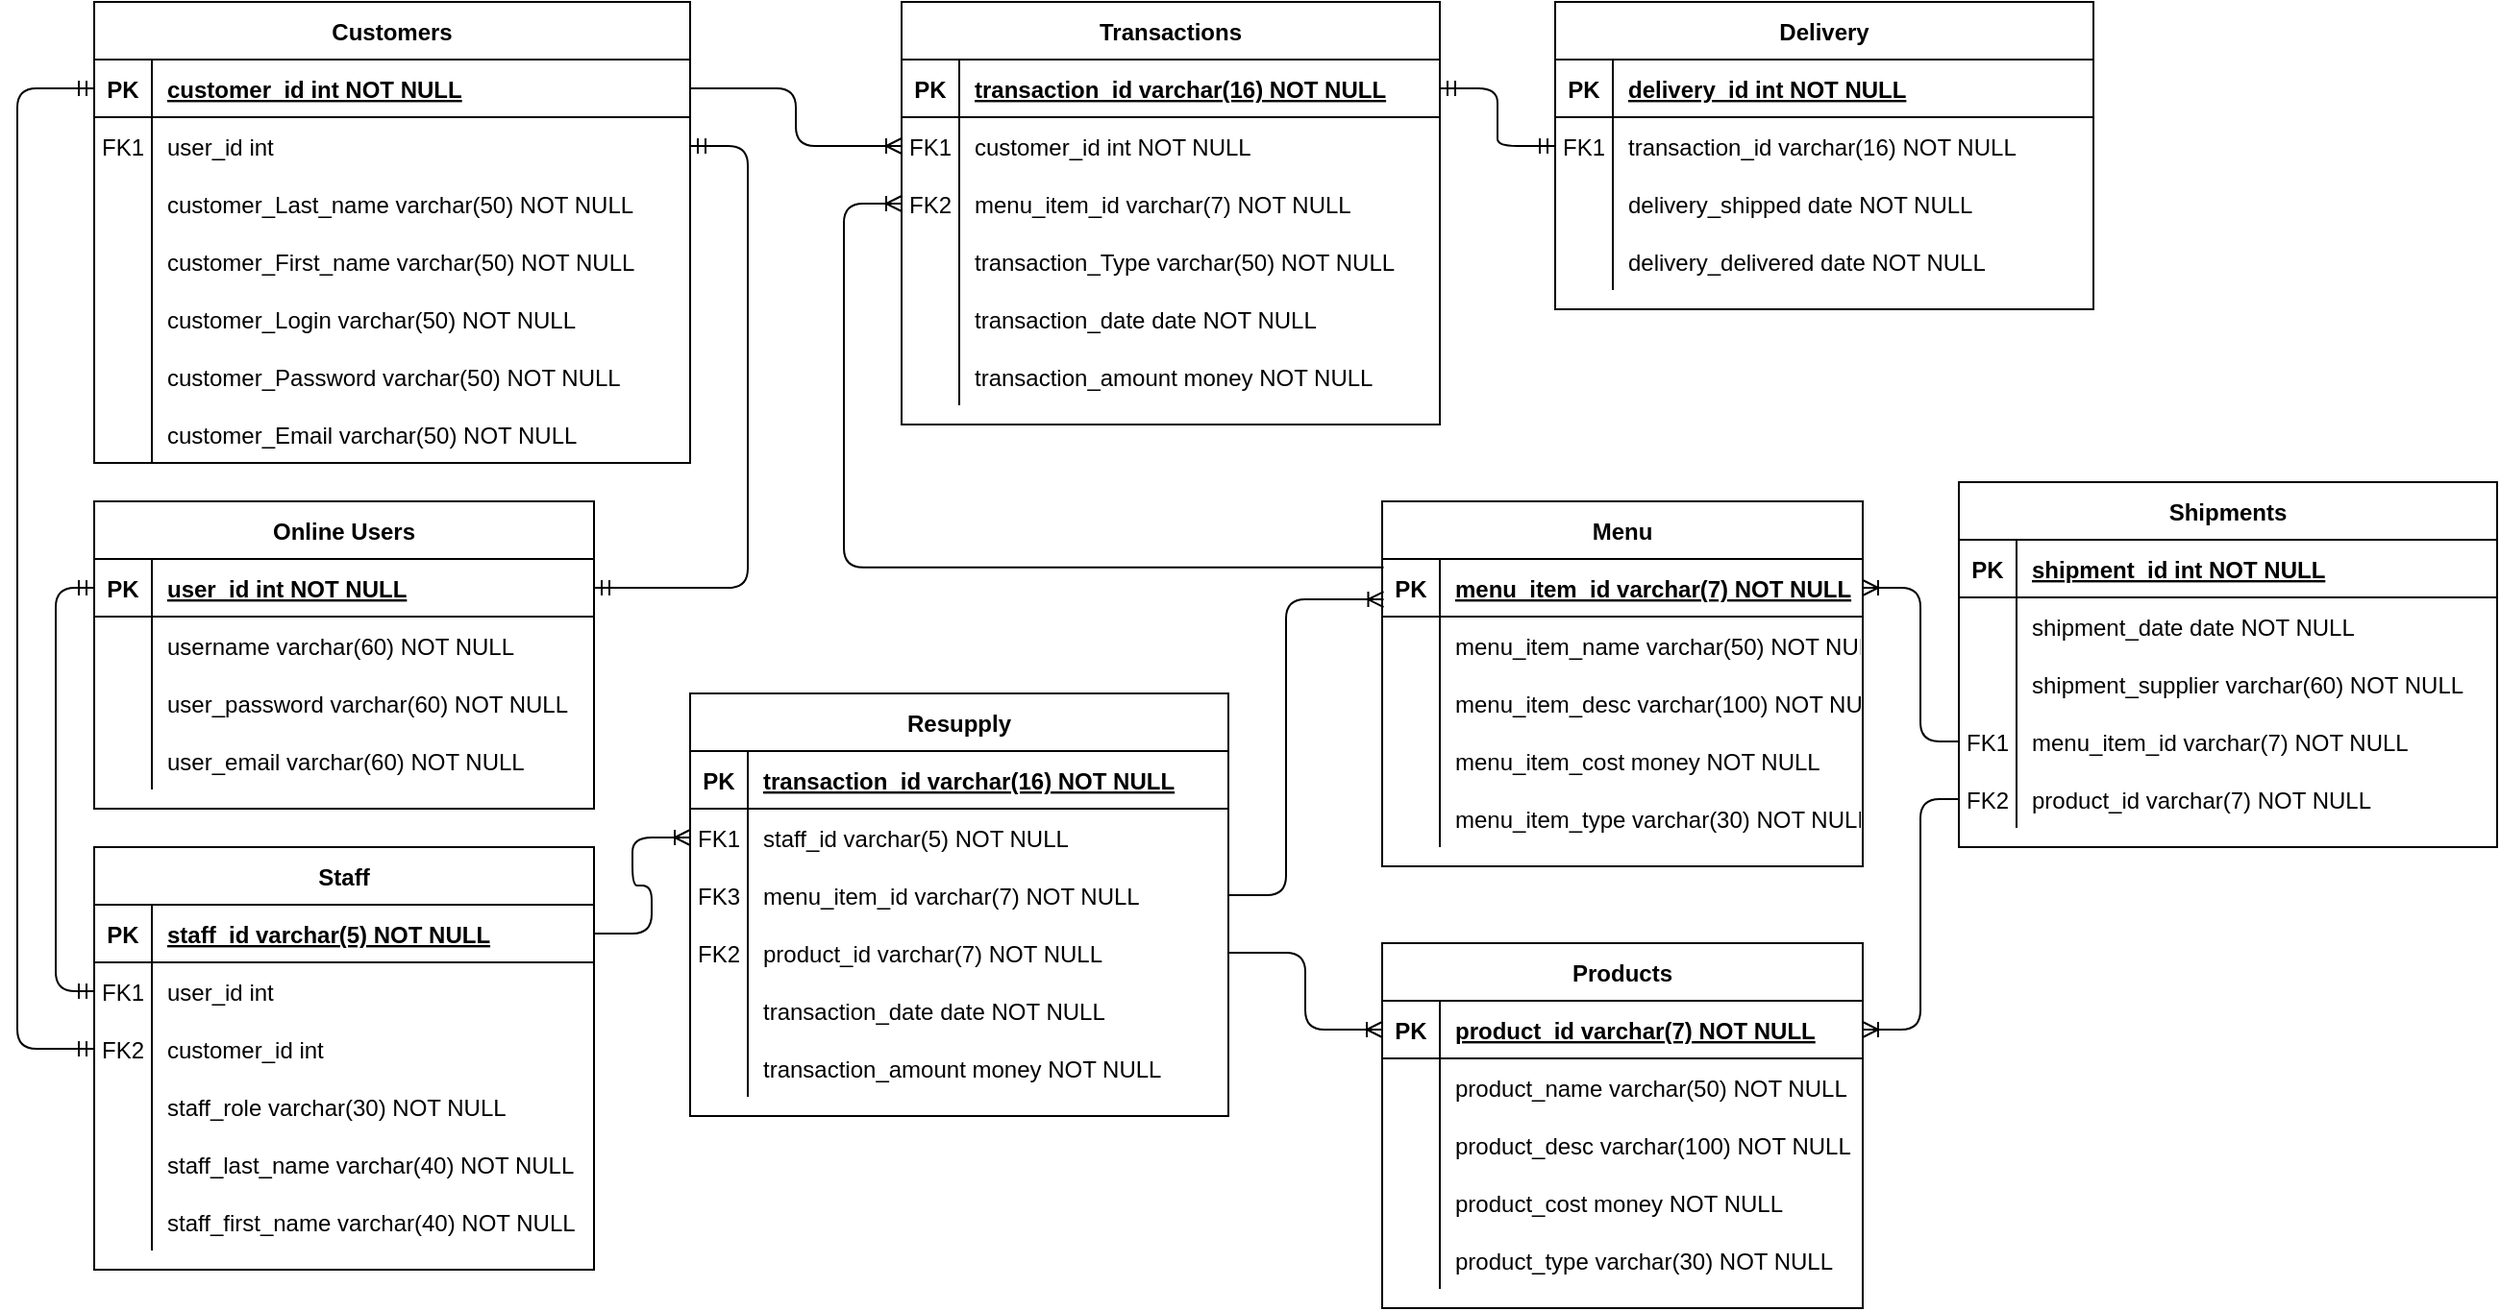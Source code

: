 <mxfile version="15.0.5" type="github">
  <diagram id="R2lEEEUBdFMjLlhIrx00" name="Page-1">
    <mxGraphModel dx="1778" dy="921" grid="1" gridSize="10" guides="1" tooltips="1" connect="1" arrows="1" fold="1" page="1" pageScale="1" pageWidth="850" pageHeight="1100" math="0" shadow="0" extFonts="Permanent Marker^https://fonts.googleapis.com/css?family=Permanent+Marker">
      <root>
        <mxCell id="0" />
        <mxCell id="1" parent="0" />
        <mxCell id="C-vyLk0tnHw3VtMMgP7b-2" value="Transactions" style="shape=table;startSize=30;container=1;collapsible=1;childLayout=tableLayout;fixedRows=1;rowLines=0;fontStyle=1;align=center;resizeLast=1;" parent="1" vertex="1">
          <mxGeometry x="510" y="80" width="280" height="220" as="geometry" />
        </mxCell>
        <mxCell id="C-vyLk0tnHw3VtMMgP7b-3" value="" style="shape=partialRectangle;collapsible=0;dropTarget=0;pointerEvents=0;fillColor=none;points=[[0,0.5],[1,0.5]];portConstraint=eastwest;top=0;left=0;right=0;bottom=1;" parent="C-vyLk0tnHw3VtMMgP7b-2" vertex="1">
          <mxGeometry y="30" width="280" height="30" as="geometry" />
        </mxCell>
        <mxCell id="C-vyLk0tnHw3VtMMgP7b-4" value="PK" style="shape=partialRectangle;overflow=hidden;connectable=0;fillColor=none;top=0;left=0;bottom=0;right=0;fontStyle=1;" parent="C-vyLk0tnHw3VtMMgP7b-3" vertex="1">
          <mxGeometry width="30" height="30" as="geometry" />
        </mxCell>
        <mxCell id="C-vyLk0tnHw3VtMMgP7b-5" value="transaction_id varchar(16) NOT NULL " style="shape=partialRectangle;overflow=hidden;connectable=0;fillColor=none;top=0;left=0;bottom=0;right=0;align=left;spacingLeft=6;fontStyle=5;" parent="C-vyLk0tnHw3VtMMgP7b-3" vertex="1">
          <mxGeometry x="30" width="250" height="30" as="geometry" />
        </mxCell>
        <mxCell id="ZlG9DIzMTzp9tEVPSgAF-17" value="" style="shape=partialRectangle;collapsible=0;dropTarget=0;pointerEvents=0;fillColor=none;points=[[0,0.5],[1,0.5]];portConstraint=eastwest;top=0;left=0;right=0;bottom=0;" vertex="1" parent="C-vyLk0tnHw3VtMMgP7b-2">
          <mxGeometry y="60" width="280" height="30" as="geometry" />
        </mxCell>
        <mxCell id="ZlG9DIzMTzp9tEVPSgAF-18" value="FK1" style="shape=partialRectangle;overflow=hidden;connectable=0;fillColor=none;top=0;left=0;bottom=0;right=0;" vertex="1" parent="ZlG9DIzMTzp9tEVPSgAF-17">
          <mxGeometry width="30" height="30" as="geometry" />
        </mxCell>
        <mxCell id="ZlG9DIzMTzp9tEVPSgAF-19" value="customer_id int NOT NULL" style="shape=partialRectangle;overflow=hidden;connectable=0;fillColor=none;top=0;left=0;bottom=0;right=0;align=left;spacingLeft=6;" vertex="1" parent="ZlG9DIzMTzp9tEVPSgAF-17">
          <mxGeometry x="30" width="250" height="30" as="geometry" />
        </mxCell>
        <mxCell id="ZlG9DIzMTzp9tEVPSgAF-20" value="" style="shape=partialRectangle;collapsible=0;dropTarget=0;pointerEvents=0;fillColor=none;points=[[0,0.5],[1,0.5]];portConstraint=eastwest;top=0;left=0;right=0;bottom=0;" vertex="1" parent="C-vyLk0tnHw3VtMMgP7b-2">
          <mxGeometry y="90" width="280" height="30" as="geometry" />
        </mxCell>
        <mxCell id="ZlG9DIzMTzp9tEVPSgAF-21" value="FK2" style="shape=partialRectangle;overflow=hidden;connectable=0;fillColor=none;top=0;left=0;bottom=0;right=0;" vertex="1" parent="ZlG9DIzMTzp9tEVPSgAF-20">
          <mxGeometry width="30" height="30" as="geometry" />
        </mxCell>
        <mxCell id="ZlG9DIzMTzp9tEVPSgAF-22" value="menu_item_id varchar(7) NOT NULL" style="shape=partialRectangle;overflow=hidden;connectable=0;fillColor=none;top=0;left=0;bottom=0;right=0;align=left;spacingLeft=6;" vertex="1" parent="ZlG9DIzMTzp9tEVPSgAF-20">
          <mxGeometry x="30" width="250" height="30" as="geometry" />
        </mxCell>
        <mxCell id="C-vyLk0tnHw3VtMMgP7b-6" value="" style="shape=partialRectangle;collapsible=0;dropTarget=0;pointerEvents=0;fillColor=none;points=[[0,0.5],[1,0.5]];portConstraint=eastwest;top=0;left=0;right=0;bottom=0;" parent="C-vyLk0tnHw3VtMMgP7b-2" vertex="1">
          <mxGeometry y="120" width="280" height="30" as="geometry" />
        </mxCell>
        <mxCell id="C-vyLk0tnHw3VtMMgP7b-7" value="" style="shape=partialRectangle;overflow=hidden;connectable=0;fillColor=none;top=0;left=0;bottom=0;right=0;" parent="C-vyLk0tnHw3VtMMgP7b-6" vertex="1">
          <mxGeometry width="30" height="30" as="geometry" />
        </mxCell>
        <mxCell id="C-vyLk0tnHw3VtMMgP7b-8" value="transaction_Type varchar(50) NOT NULL" style="shape=partialRectangle;overflow=hidden;connectable=0;fillColor=none;top=0;left=0;bottom=0;right=0;align=left;spacingLeft=6;" parent="C-vyLk0tnHw3VtMMgP7b-6" vertex="1">
          <mxGeometry x="30" width="250" height="30" as="geometry" />
        </mxCell>
        <mxCell id="C-vyLk0tnHw3VtMMgP7b-9" value="" style="shape=partialRectangle;collapsible=0;dropTarget=0;pointerEvents=0;fillColor=none;points=[[0,0.5],[1,0.5]];portConstraint=eastwest;top=0;left=0;right=0;bottom=0;" parent="C-vyLk0tnHw3VtMMgP7b-2" vertex="1">
          <mxGeometry y="150" width="280" height="30" as="geometry" />
        </mxCell>
        <mxCell id="C-vyLk0tnHw3VtMMgP7b-10" value="" style="shape=partialRectangle;overflow=hidden;connectable=0;fillColor=none;top=0;left=0;bottom=0;right=0;" parent="C-vyLk0tnHw3VtMMgP7b-9" vertex="1">
          <mxGeometry width="30" height="30" as="geometry" />
        </mxCell>
        <mxCell id="C-vyLk0tnHw3VtMMgP7b-11" value="transaction_date date NOT NULL" style="shape=partialRectangle;overflow=hidden;connectable=0;fillColor=none;top=0;left=0;bottom=0;right=0;align=left;spacingLeft=6;" parent="C-vyLk0tnHw3VtMMgP7b-9" vertex="1">
          <mxGeometry x="30" width="250" height="30" as="geometry" />
        </mxCell>
        <mxCell id="ZlG9DIzMTzp9tEVPSgAF-14" value="" style="shape=partialRectangle;collapsible=0;dropTarget=0;pointerEvents=0;fillColor=none;points=[[0,0.5],[1,0.5]];portConstraint=eastwest;top=0;left=0;right=0;bottom=0;" vertex="1" parent="C-vyLk0tnHw3VtMMgP7b-2">
          <mxGeometry y="180" width="280" height="30" as="geometry" />
        </mxCell>
        <mxCell id="ZlG9DIzMTzp9tEVPSgAF-15" value="" style="shape=partialRectangle;overflow=hidden;connectable=0;fillColor=none;top=0;left=0;bottom=0;right=0;" vertex="1" parent="ZlG9DIzMTzp9tEVPSgAF-14">
          <mxGeometry width="30" height="30" as="geometry" />
        </mxCell>
        <mxCell id="ZlG9DIzMTzp9tEVPSgAF-16" value="transaction_amount money NOT NULL" style="shape=partialRectangle;overflow=hidden;connectable=0;fillColor=none;top=0;left=0;bottom=0;right=0;align=left;spacingLeft=6;" vertex="1" parent="ZlG9DIzMTzp9tEVPSgAF-14">
          <mxGeometry x="30" width="250" height="30" as="geometry" />
        </mxCell>
        <mxCell id="C-vyLk0tnHw3VtMMgP7b-23" value="Customers" style="shape=table;startSize=30;container=1;collapsible=1;childLayout=tableLayout;fixedRows=1;rowLines=0;fontStyle=1;align=center;resizeLast=1;" parent="1" vertex="1">
          <mxGeometry x="90" y="80" width="310" height="240" as="geometry" />
        </mxCell>
        <mxCell id="C-vyLk0tnHw3VtMMgP7b-24" value="" style="shape=partialRectangle;collapsible=0;dropTarget=0;pointerEvents=0;fillColor=none;points=[[0,0.5],[1,0.5]];portConstraint=eastwest;top=0;left=0;right=0;bottom=1;" parent="C-vyLk0tnHw3VtMMgP7b-23" vertex="1">
          <mxGeometry y="30" width="310" height="30" as="geometry" />
        </mxCell>
        <mxCell id="C-vyLk0tnHw3VtMMgP7b-25" value="PK" style="shape=partialRectangle;overflow=hidden;connectable=0;fillColor=none;top=0;left=0;bottom=0;right=0;fontStyle=1;" parent="C-vyLk0tnHw3VtMMgP7b-24" vertex="1">
          <mxGeometry width="30" height="30" as="geometry" />
        </mxCell>
        <mxCell id="C-vyLk0tnHw3VtMMgP7b-26" value="customer_id int NOT NULL" style="shape=partialRectangle;overflow=hidden;connectable=0;fillColor=none;top=0;left=0;bottom=0;right=0;align=left;spacingLeft=6;fontStyle=5;" parent="C-vyLk0tnHw3VtMMgP7b-24" vertex="1">
          <mxGeometry x="30" width="280" height="30" as="geometry" />
        </mxCell>
        <mxCell id="ZlG9DIzMTzp9tEVPSgAF-80" value="" style="shape=partialRectangle;collapsible=0;dropTarget=0;pointerEvents=0;fillColor=none;points=[[0,0.5],[1,0.5]];portConstraint=eastwest;top=0;left=0;right=0;bottom=0;" vertex="1" parent="C-vyLk0tnHw3VtMMgP7b-23">
          <mxGeometry y="60" width="310" height="30" as="geometry" />
        </mxCell>
        <mxCell id="ZlG9DIzMTzp9tEVPSgAF-81" value="FK1" style="shape=partialRectangle;overflow=hidden;connectable=0;fillColor=none;top=0;left=0;bottom=0;right=0;" vertex="1" parent="ZlG9DIzMTzp9tEVPSgAF-80">
          <mxGeometry width="30" height="30" as="geometry" />
        </mxCell>
        <mxCell id="ZlG9DIzMTzp9tEVPSgAF-82" value="user_id int " style="shape=partialRectangle;overflow=hidden;connectable=0;fillColor=none;top=0;left=0;bottom=0;right=0;align=left;spacingLeft=6;" vertex="1" parent="ZlG9DIzMTzp9tEVPSgAF-80">
          <mxGeometry x="30" width="280" height="30" as="geometry" />
        </mxCell>
        <mxCell id="C-vyLk0tnHw3VtMMgP7b-27" value="" style="shape=partialRectangle;collapsible=0;dropTarget=0;pointerEvents=0;fillColor=none;points=[[0,0.5],[1,0.5]];portConstraint=eastwest;top=0;left=0;right=0;bottom=0;" parent="C-vyLk0tnHw3VtMMgP7b-23" vertex="1">
          <mxGeometry y="90" width="310" height="30" as="geometry" />
        </mxCell>
        <mxCell id="C-vyLk0tnHw3VtMMgP7b-28" value="" style="shape=partialRectangle;overflow=hidden;connectable=0;fillColor=none;top=0;left=0;bottom=0;right=0;" parent="C-vyLk0tnHw3VtMMgP7b-27" vertex="1">
          <mxGeometry width="30" height="30" as="geometry" />
        </mxCell>
        <mxCell id="C-vyLk0tnHw3VtMMgP7b-29" value="customer_Last_name varchar(50) NOT NULL " style="shape=partialRectangle;overflow=hidden;connectable=0;fillColor=none;top=0;left=0;bottom=0;right=0;align=left;spacingLeft=6;" parent="C-vyLk0tnHw3VtMMgP7b-27" vertex="1">
          <mxGeometry x="30" width="280" height="30" as="geometry" />
        </mxCell>
        <mxCell id="ZlG9DIzMTzp9tEVPSgAF-2" value="" style="shape=partialRectangle;collapsible=0;dropTarget=0;pointerEvents=0;fillColor=none;points=[[0,0.5],[1,0.5]];portConstraint=eastwest;top=0;left=0;right=0;bottom=0;" vertex="1" parent="C-vyLk0tnHw3VtMMgP7b-23">
          <mxGeometry y="120" width="310" height="30" as="geometry" />
        </mxCell>
        <mxCell id="ZlG9DIzMTzp9tEVPSgAF-3" value="" style="shape=partialRectangle;overflow=hidden;connectable=0;fillColor=none;top=0;left=0;bottom=0;right=0;" vertex="1" parent="ZlG9DIzMTzp9tEVPSgAF-2">
          <mxGeometry width="30" height="30" as="geometry" />
        </mxCell>
        <mxCell id="ZlG9DIzMTzp9tEVPSgAF-4" value="customer_First_name varchar(50) NOT NULL " style="shape=partialRectangle;overflow=hidden;connectable=0;fillColor=none;top=0;left=0;bottom=0;right=0;align=left;spacingLeft=6;" vertex="1" parent="ZlG9DIzMTzp9tEVPSgAF-2">
          <mxGeometry x="30" width="280" height="30" as="geometry" />
        </mxCell>
        <mxCell id="ZlG9DIzMTzp9tEVPSgAF-5" value="" style="shape=partialRectangle;collapsible=0;dropTarget=0;pointerEvents=0;fillColor=none;points=[[0,0.5],[1,0.5]];portConstraint=eastwest;top=0;left=0;right=0;bottom=0;" vertex="1" parent="C-vyLk0tnHw3VtMMgP7b-23">
          <mxGeometry y="150" width="310" height="30" as="geometry" />
        </mxCell>
        <mxCell id="ZlG9DIzMTzp9tEVPSgAF-6" value="" style="shape=partialRectangle;overflow=hidden;connectable=0;fillColor=none;top=0;left=0;bottom=0;right=0;" vertex="1" parent="ZlG9DIzMTzp9tEVPSgAF-5">
          <mxGeometry width="30" height="30" as="geometry" />
        </mxCell>
        <mxCell id="ZlG9DIzMTzp9tEVPSgAF-7" value="customer_Login varchar(50) NOT NULL " style="shape=partialRectangle;overflow=hidden;connectable=0;fillColor=none;top=0;left=0;bottom=0;right=0;align=left;spacingLeft=6;" vertex="1" parent="ZlG9DIzMTzp9tEVPSgAF-5">
          <mxGeometry x="30" width="280" height="30" as="geometry" />
        </mxCell>
        <mxCell id="ZlG9DIzMTzp9tEVPSgAF-8" value="" style="shape=partialRectangle;collapsible=0;dropTarget=0;pointerEvents=0;fillColor=none;points=[[0,0.5],[1,0.5]];portConstraint=eastwest;top=0;left=0;right=0;bottom=0;" vertex="1" parent="C-vyLk0tnHw3VtMMgP7b-23">
          <mxGeometry y="180" width="310" height="30" as="geometry" />
        </mxCell>
        <mxCell id="ZlG9DIzMTzp9tEVPSgAF-9" value="" style="shape=partialRectangle;overflow=hidden;connectable=0;fillColor=none;top=0;left=0;bottom=0;right=0;" vertex="1" parent="ZlG9DIzMTzp9tEVPSgAF-8">
          <mxGeometry width="30" height="30" as="geometry" />
        </mxCell>
        <mxCell id="ZlG9DIzMTzp9tEVPSgAF-10" value="customer_Password varchar(50) NOT NULL " style="shape=partialRectangle;overflow=hidden;connectable=0;fillColor=none;top=0;left=0;bottom=0;right=0;align=left;spacingLeft=6;" vertex="1" parent="ZlG9DIzMTzp9tEVPSgAF-8">
          <mxGeometry x="30" width="280" height="30" as="geometry" />
        </mxCell>
        <mxCell id="ZlG9DIzMTzp9tEVPSgAF-11" value="" style="shape=partialRectangle;collapsible=0;dropTarget=0;pointerEvents=0;fillColor=none;points=[[0,0.5],[1,0.5]];portConstraint=eastwest;top=0;left=0;right=0;bottom=0;" vertex="1" parent="C-vyLk0tnHw3VtMMgP7b-23">
          <mxGeometry y="210" width="310" height="30" as="geometry" />
        </mxCell>
        <mxCell id="ZlG9DIzMTzp9tEVPSgAF-12" value="" style="shape=partialRectangle;overflow=hidden;connectable=0;fillColor=none;top=0;left=0;bottom=0;right=0;" vertex="1" parent="ZlG9DIzMTzp9tEVPSgAF-11">
          <mxGeometry width="30" height="30" as="geometry" />
        </mxCell>
        <mxCell id="ZlG9DIzMTzp9tEVPSgAF-13" value="customer_Email varchar(50) NOT NULL " style="shape=partialRectangle;overflow=hidden;connectable=0;fillColor=none;top=0;left=0;bottom=0;right=0;align=left;spacingLeft=6;" vertex="1" parent="ZlG9DIzMTzp9tEVPSgAF-11">
          <mxGeometry x="30" width="280" height="30" as="geometry" />
        </mxCell>
        <mxCell id="ZlG9DIzMTzp9tEVPSgAF-42" value="Staff" style="shape=table;startSize=30;container=1;collapsible=1;childLayout=tableLayout;fixedRows=1;rowLines=0;fontStyle=1;align=center;resizeLast=1;" vertex="1" parent="1">
          <mxGeometry x="90" y="520" width="260" height="220" as="geometry" />
        </mxCell>
        <mxCell id="ZlG9DIzMTzp9tEVPSgAF-43" value="" style="shape=partialRectangle;collapsible=0;dropTarget=0;pointerEvents=0;fillColor=none;top=0;left=0;bottom=1;right=0;points=[[0,0.5],[1,0.5]];portConstraint=eastwest;" vertex="1" parent="ZlG9DIzMTzp9tEVPSgAF-42">
          <mxGeometry y="30" width="260" height="30" as="geometry" />
        </mxCell>
        <mxCell id="ZlG9DIzMTzp9tEVPSgAF-44" value="PK" style="shape=partialRectangle;connectable=0;fillColor=none;top=0;left=0;bottom=0;right=0;fontStyle=1;overflow=hidden;" vertex="1" parent="ZlG9DIzMTzp9tEVPSgAF-43">
          <mxGeometry width="30" height="30" as="geometry" />
        </mxCell>
        <mxCell id="ZlG9DIzMTzp9tEVPSgAF-45" value="staff_id varchar(5) NOT NULL" style="shape=partialRectangle;connectable=0;fillColor=none;top=0;left=0;bottom=0;right=0;align=left;spacingLeft=6;fontStyle=5;overflow=hidden;" vertex="1" parent="ZlG9DIzMTzp9tEVPSgAF-43">
          <mxGeometry x="30" width="230" height="30" as="geometry" />
        </mxCell>
        <mxCell id="ZlG9DIzMTzp9tEVPSgAF-55" value="" style="shape=partialRectangle;collapsible=0;dropTarget=0;pointerEvents=0;fillColor=none;top=0;left=0;bottom=0;right=0;points=[[0,0.5],[1,0.5]];portConstraint=eastwest;" vertex="1" parent="ZlG9DIzMTzp9tEVPSgAF-42">
          <mxGeometry y="60" width="260" height="30" as="geometry" />
        </mxCell>
        <mxCell id="ZlG9DIzMTzp9tEVPSgAF-56" value="FK1" style="shape=partialRectangle;connectable=0;fillColor=none;top=0;left=0;bottom=0;right=0;editable=1;overflow=hidden;" vertex="1" parent="ZlG9DIzMTzp9tEVPSgAF-55">
          <mxGeometry width="30" height="30" as="geometry" />
        </mxCell>
        <mxCell id="ZlG9DIzMTzp9tEVPSgAF-57" value="user_id int " style="shape=partialRectangle;connectable=0;fillColor=none;top=0;left=0;bottom=0;right=0;align=left;spacingLeft=6;overflow=hidden;" vertex="1" parent="ZlG9DIzMTzp9tEVPSgAF-55">
          <mxGeometry x="30" width="230" height="30" as="geometry" />
        </mxCell>
        <mxCell id="ZlG9DIzMTzp9tEVPSgAF-83" value="" style="shape=partialRectangle;collapsible=0;dropTarget=0;pointerEvents=0;fillColor=none;top=0;left=0;bottom=0;right=0;points=[[0,0.5],[1,0.5]];portConstraint=eastwest;" vertex="1" parent="ZlG9DIzMTzp9tEVPSgAF-42">
          <mxGeometry y="90" width="260" height="30" as="geometry" />
        </mxCell>
        <mxCell id="ZlG9DIzMTzp9tEVPSgAF-84" value="FK2" style="shape=partialRectangle;connectable=0;fillColor=none;top=0;left=0;bottom=0;right=0;editable=1;overflow=hidden;" vertex="1" parent="ZlG9DIzMTzp9tEVPSgAF-83">
          <mxGeometry width="30" height="30" as="geometry" />
        </mxCell>
        <mxCell id="ZlG9DIzMTzp9tEVPSgAF-85" value="customer_id int " style="shape=partialRectangle;connectable=0;fillColor=none;top=0;left=0;bottom=0;right=0;align=left;spacingLeft=6;overflow=hidden;" vertex="1" parent="ZlG9DIzMTzp9tEVPSgAF-83">
          <mxGeometry x="30" width="230" height="30" as="geometry" />
        </mxCell>
        <mxCell id="ZlG9DIzMTzp9tEVPSgAF-46" value="" style="shape=partialRectangle;collapsible=0;dropTarget=0;pointerEvents=0;fillColor=none;top=0;left=0;bottom=0;right=0;points=[[0,0.5],[1,0.5]];portConstraint=eastwest;" vertex="1" parent="ZlG9DIzMTzp9tEVPSgAF-42">
          <mxGeometry y="120" width="260" height="30" as="geometry" />
        </mxCell>
        <mxCell id="ZlG9DIzMTzp9tEVPSgAF-47" value="" style="shape=partialRectangle;connectable=0;fillColor=none;top=0;left=0;bottom=0;right=0;editable=1;overflow=hidden;" vertex="1" parent="ZlG9DIzMTzp9tEVPSgAF-46">
          <mxGeometry width="30" height="30" as="geometry" />
        </mxCell>
        <mxCell id="ZlG9DIzMTzp9tEVPSgAF-48" value="staff_role varchar(30) NOT NULL" style="shape=partialRectangle;connectable=0;fillColor=none;top=0;left=0;bottom=0;right=0;align=left;spacingLeft=6;overflow=hidden;" vertex="1" parent="ZlG9DIzMTzp9tEVPSgAF-46">
          <mxGeometry x="30" width="230" height="30" as="geometry" />
        </mxCell>
        <mxCell id="ZlG9DIzMTzp9tEVPSgAF-49" value="" style="shape=partialRectangle;collapsible=0;dropTarget=0;pointerEvents=0;fillColor=none;top=0;left=0;bottom=0;right=0;points=[[0,0.5],[1,0.5]];portConstraint=eastwest;" vertex="1" parent="ZlG9DIzMTzp9tEVPSgAF-42">
          <mxGeometry y="150" width="260" height="30" as="geometry" />
        </mxCell>
        <mxCell id="ZlG9DIzMTzp9tEVPSgAF-50" value="" style="shape=partialRectangle;connectable=0;fillColor=none;top=0;left=0;bottom=0;right=0;editable=1;overflow=hidden;" vertex="1" parent="ZlG9DIzMTzp9tEVPSgAF-49">
          <mxGeometry width="30" height="30" as="geometry" />
        </mxCell>
        <mxCell id="ZlG9DIzMTzp9tEVPSgAF-51" value="staff_last_name varchar(40) NOT NULL" style="shape=partialRectangle;connectable=0;fillColor=none;top=0;left=0;bottom=0;right=0;align=left;spacingLeft=6;overflow=hidden;" vertex="1" parent="ZlG9DIzMTzp9tEVPSgAF-49">
          <mxGeometry x="30" width="230" height="30" as="geometry" />
        </mxCell>
        <mxCell id="ZlG9DIzMTzp9tEVPSgAF-52" value="" style="shape=partialRectangle;collapsible=0;dropTarget=0;pointerEvents=0;fillColor=none;top=0;left=0;bottom=0;right=0;points=[[0,0.5],[1,0.5]];portConstraint=eastwest;" vertex="1" parent="ZlG9DIzMTzp9tEVPSgAF-42">
          <mxGeometry y="180" width="260" height="30" as="geometry" />
        </mxCell>
        <mxCell id="ZlG9DIzMTzp9tEVPSgAF-53" value="" style="shape=partialRectangle;connectable=0;fillColor=none;top=0;left=0;bottom=0;right=0;editable=1;overflow=hidden;" vertex="1" parent="ZlG9DIzMTzp9tEVPSgAF-52">
          <mxGeometry width="30" height="30" as="geometry" />
        </mxCell>
        <mxCell id="ZlG9DIzMTzp9tEVPSgAF-54" value="staff_first_name varchar(40) NOT NULL" style="shape=partialRectangle;connectable=0;fillColor=none;top=0;left=0;bottom=0;right=0;align=left;spacingLeft=6;overflow=hidden;" vertex="1" parent="ZlG9DIzMTzp9tEVPSgAF-52">
          <mxGeometry x="30" width="230" height="30" as="geometry" />
        </mxCell>
        <mxCell id="ZlG9DIzMTzp9tEVPSgAF-86" value="Online Users" style="shape=table;startSize=30;container=1;collapsible=1;childLayout=tableLayout;fixedRows=1;rowLines=0;fontStyle=1;align=center;resizeLast=1;" vertex="1" parent="1">
          <mxGeometry x="90" y="340" width="260" height="160" as="geometry" />
        </mxCell>
        <mxCell id="ZlG9DIzMTzp9tEVPSgAF-87" value="" style="shape=partialRectangle;collapsible=0;dropTarget=0;pointerEvents=0;fillColor=none;top=0;left=0;bottom=1;right=0;points=[[0,0.5],[1,0.5]];portConstraint=eastwest;" vertex="1" parent="ZlG9DIzMTzp9tEVPSgAF-86">
          <mxGeometry y="30" width="260" height="30" as="geometry" />
        </mxCell>
        <mxCell id="ZlG9DIzMTzp9tEVPSgAF-88" value="PK" style="shape=partialRectangle;connectable=0;fillColor=none;top=0;left=0;bottom=0;right=0;fontStyle=1;overflow=hidden;" vertex="1" parent="ZlG9DIzMTzp9tEVPSgAF-87">
          <mxGeometry width="30" height="30" as="geometry" />
        </mxCell>
        <mxCell id="ZlG9DIzMTzp9tEVPSgAF-89" value="user_id int NOT NULL" style="shape=partialRectangle;connectable=0;fillColor=none;top=0;left=0;bottom=0;right=0;align=left;spacingLeft=6;fontStyle=5;overflow=hidden;" vertex="1" parent="ZlG9DIzMTzp9tEVPSgAF-87">
          <mxGeometry x="30" width="230" height="30" as="geometry" />
        </mxCell>
        <mxCell id="ZlG9DIzMTzp9tEVPSgAF-90" value="" style="shape=partialRectangle;collapsible=0;dropTarget=0;pointerEvents=0;fillColor=none;top=0;left=0;bottom=0;right=0;points=[[0,0.5],[1,0.5]];portConstraint=eastwest;" vertex="1" parent="ZlG9DIzMTzp9tEVPSgAF-86">
          <mxGeometry y="60" width="260" height="30" as="geometry" />
        </mxCell>
        <mxCell id="ZlG9DIzMTzp9tEVPSgAF-91" value="" style="shape=partialRectangle;connectable=0;fillColor=none;top=0;left=0;bottom=0;right=0;editable=1;overflow=hidden;" vertex="1" parent="ZlG9DIzMTzp9tEVPSgAF-90">
          <mxGeometry width="30" height="30" as="geometry" />
        </mxCell>
        <mxCell id="ZlG9DIzMTzp9tEVPSgAF-92" value="username varchar(60) NOT NULL" style="shape=partialRectangle;connectable=0;fillColor=none;top=0;left=0;bottom=0;right=0;align=left;spacingLeft=6;overflow=hidden;" vertex="1" parent="ZlG9DIzMTzp9tEVPSgAF-90">
          <mxGeometry x="30" width="230" height="30" as="geometry" />
        </mxCell>
        <mxCell id="ZlG9DIzMTzp9tEVPSgAF-93" value="" style="shape=partialRectangle;collapsible=0;dropTarget=0;pointerEvents=0;fillColor=none;top=0;left=0;bottom=0;right=0;points=[[0,0.5],[1,0.5]];portConstraint=eastwest;" vertex="1" parent="ZlG9DIzMTzp9tEVPSgAF-86">
          <mxGeometry y="90" width="260" height="30" as="geometry" />
        </mxCell>
        <mxCell id="ZlG9DIzMTzp9tEVPSgAF-94" value="" style="shape=partialRectangle;connectable=0;fillColor=none;top=0;left=0;bottom=0;right=0;editable=1;overflow=hidden;" vertex="1" parent="ZlG9DIzMTzp9tEVPSgAF-93">
          <mxGeometry width="30" height="30" as="geometry" />
        </mxCell>
        <mxCell id="ZlG9DIzMTzp9tEVPSgAF-95" value="user_password varchar(60) NOT NULL" style="shape=partialRectangle;connectable=0;fillColor=none;top=0;left=0;bottom=0;right=0;align=left;spacingLeft=6;overflow=hidden;" vertex="1" parent="ZlG9DIzMTzp9tEVPSgAF-93">
          <mxGeometry x="30" width="230" height="30" as="geometry" />
        </mxCell>
        <mxCell id="ZlG9DIzMTzp9tEVPSgAF-96" value="" style="shape=partialRectangle;collapsible=0;dropTarget=0;pointerEvents=0;fillColor=none;top=0;left=0;bottom=0;right=0;points=[[0,0.5],[1,0.5]];portConstraint=eastwest;" vertex="1" parent="ZlG9DIzMTzp9tEVPSgAF-86">
          <mxGeometry y="120" width="260" height="30" as="geometry" />
        </mxCell>
        <mxCell id="ZlG9DIzMTzp9tEVPSgAF-97" value="" style="shape=partialRectangle;connectable=0;fillColor=none;top=0;left=0;bottom=0;right=0;editable=1;overflow=hidden;" vertex="1" parent="ZlG9DIzMTzp9tEVPSgAF-96">
          <mxGeometry width="30" height="30" as="geometry" />
        </mxCell>
        <mxCell id="ZlG9DIzMTzp9tEVPSgAF-98" value="user_email varchar(60) NOT NULL" style="shape=partialRectangle;connectable=0;fillColor=none;top=0;left=0;bottom=0;right=0;align=left;spacingLeft=6;overflow=hidden;" vertex="1" parent="ZlG9DIzMTzp9tEVPSgAF-96">
          <mxGeometry x="30" width="230" height="30" as="geometry" />
        </mxCell>
        <mxCell id="ZlG9DIzMTzp9tEVPSgAF-99" value="" style="edgeStyle=elbowEdgeStyle;fontSize=12;html=1;endArrow=ERmandOne;startArrow=ERmandOne;entryX=1;entryY=0.5;entryDx=0;entryDy=0;exitX=1;exitY=0.5;exitDx=0;exitDy=0;rounded=1;" edge="1" parent="1" source="ZlG9DIzMTzp9tEVPSgAF-80" target="ZlG9DIzMTzp9tEVPSgAF-87">
          <mxGeometry width="100" height="100" relative="1" as="geometry">
            <mxPoint x="410" y="305" as="sourcePoint" />
            <mxPoint x="530" y="220" as="targetPoint" />
            <Array as="points">
              <mxPoint x="430" y="350" />
            </Array>
          </mxGeometry>
        </mxCell>
        <mxCell id="ZlG9DIzMTzp9tEVPSgAF-101" value="" style="edgeStyle=elbowEdgeStyle;fontSize=12;html=1;endArrow=ERmandOne;startArrow=ERmandOne;exitX=0;exitY=0.5;exitDx=0;exitDy=0;entryX=0;entryY=0.5;entryDx=0;entryDy=0;" edge="1" parent="1" source="ZlG9DIzMTzp9tEVPSgAF-55" target="ZlG9DIzMTzp9tEVPSgAF-87">
          <mxGeometry width="100" height="100" relative="1" as="geometry">
            <mxPoint x="390" y="580" as="sourcePoint" />
            <mxPoint x="480" y="380" as="targetPoint" />
            <Array as="points">
              <mxPoint x="70" y="510" />
            </Array>
          </mxGeometry>
        </mxCell>
        <mxCell id="ZlG9DIzMTzp9tEVPSgAF-102" value="" style="edgeStyle=elbowEdgeStyle;fontSize=12;html=1;endArrow=ERmandOne;startArrow=ERmandOne;exitX=0;exitY=0.5;exitDx=0;exitDy=0;entryX=0;entryY=0.5;entryDx=0;entryDy=0;" edge="1" parent="1" source="ZlG9DIzMTzp9tEVPSgAF-83" target="C-vyLk0tnHw3VtMMgP7b-24">
          <mxGeometry width="100" height="100" relative="1" as="geometry">
            <mxPoint x="490" y="720" as="sourcePoint" />
            <mxPoint x="510" y="280" as="targetPoint" />
            <Array as="points">
              <mxPoint x="50" y="440" />
            </Array>
          </mxGeometry>
        </mxCell>
        <mxCell id="ZlG9DIzMTzp9tEVPSgAF-105" value="" style="edgeStyle=elbowEdgeStyle;fontSize=12;html=1;endArrow=ERoneToMany;exitX=1;exitY=0.5;exitDx=0;exitDy=0;entryX=0;entryY=0.5;entryDx=0;entryDy=0;" edge="1" parent="1" source="C-vyLk0tnHw3VtMMgP7b-24" target="ZlG9DIzMTzp9tEVPSgAF-17">
          <mxGeometry width="100" height="100" relative="1" as="geometry">
            <mxPoint x="430" y="250" as="sourcePoint" />
            <mxPoint x="530" y="150" as="targetPoint" />
          </mxGeometry>
        </mxCell>
        <mxCell id="ZlG9DIzMTzp9tEVPSgAF-106" value="Delivery" style="shape=table;startSize=30;container=1;collapsible=1;childLayout=tableLayout;fixedRows=1;rowLines=0;fontStyle=1;align=center;resizeLast=1;" vertex="1" parent="1">
          <mxGeometry x="850" y="80" width="280" height="160" as="geometry" />
        </mxCell>
        <mxCell id="ZlG9DIzMTzp9tEVPSgAF-107" value="" style="shape=partialRectangle;collapsible=0;dropTarget=0;pointerEvents=0;fillColor=none;top=0;left=0;bottom=1;right=0;points=[[0,0.5],[1,0.5]];portConstraint=eastwest;" vertex="1" parent="ZlG9DIzMTzp9tEVPSgAF-106">
          <mxGeometry y="30" width="280" height="30" as="geometry" />
        </mxCell>
        <mxCell id="ZlG9DIzMTzp9tEVPSgAF-108" value="PK" style="shape=partialRectangle;connectable=0;fillColor=none;top=0;left=0;bottom=0;right=0;fontStyle=1;overflow=hidden;" vertex="1" parent="ZlG9DIzMTzp9tEVPSgAF-107">
          <mxGeometry width="30" height="30" as="geometry" />
        </mxCell>
        <mxCell id="ZlG9DIzMTzp9tEVPSgAF-109" value="delivery_id int NOT NULL" style="shape=partialRectangle;connectable=0;fillColor=none;top=0;left=0;bottom=0;right=0;align=left;spacingLeft=6;fontStyle=5;overflow=hidden;" vertex="1" parent="ZlG9DIzMTzp9tEVPSgAF-107">
          <mxGeometry x="30" width="250" height="30" as="geometry" />
        </mxCell>
        <mxCell id="ZlG9DIzMTzp9tEVPSgAF-116" value="" style="shape=partialRectangle;collapsible=0;dropTarget=0;pointerEvents=0;fillColor=none;top=0;left=0;bottom=0;right=0;points=[[0,0.5],[1,0.5]];portConstraint=eastwest;" vertex="1" parent="ZlG9DIzMTzp9tEVPSgAF-106">
          <mxGeometry y="60" width="280" height="30" as="geometry" />
        </mxCell>
        <mxCell id="ZlG9DIzMTzp9tEVPSgAF-117" value="FK1" style="shape=partialRectangle;connectable=0;fillColor=none;top=0;left=0;bottom=0;right=0;editable=1;overflow=hidden;" vertex="1" parent="ZlG9DIzMTzp9tEVPSgAF-116">
          <mxGeometry width="30" height="30" as="geometry" />
        </mxCell>
        <mxCell id="ZlG9DIzMTzp9tEVPSgAF-118" value="transaction_id varchar(16) NOT NULL" style="shape=partialRectangle;connectable=0;fillColor=none;top=0;left=0;bottom=0;right=0;align=left;spacingLeft=6;overflow=hidden;" vertex="1" parent="ZlG9DIzMTzp9tEVPSgAF-116">
          <mxGeometry x="30" width="250" height="30" as="geometry" />
        </mxCell>
        <mxCell id="ZlG9DIzMTzp9tEVPSgAF-110" value="" style="shape=partialRectangle;collapsible=0;dropTarget=0;pointerEvents=0;fillColor=none;top=0;left=0;bottom=0;right=0;points=[[0,0.5],[1,0.5]];portConstraint=eastwest;" vertex="1" parent="ZlG9DIzMTzp9tEVPSgAF-106">
          <mxGeometry y="90" width="280" height="30" as="geometry" />
        </mxCell>
        <mxCell id="ZlG9DIzMTzp9tEVPSgAF-111" value="" style="shape=partialRectangle;connectable=0;fillColor=none;top=0;left=0;bottom=0;right=0;editable=1;overflow=hidden;" vertex="1" parent="ZlG9DIzMTzp9tEVPSgAF-110">
          <mxGeometry width="30" height="30" as="geometry" />
        </mxCell>
        <mxCell id="ZlG9DIzMTzp9tEVPSgAF-112" value="delivery_shipped date NOT NULL" style="shape=partialRectangle;connectable=0;fillColor=none;top=0;left=0;bottom=0;right=0;align=left;spacingLeft=6;overflow=hidden;" vertex="1" parent="ZlG9DIzMTzp9tEVPSgAF-110">
          <mxGeometry x="30" width="250" height="30" as="geometry" />
        </mxCell>
        <mxCell id="ZlG9DIzMTzp9tEVPSgAF-119" value="" style="shape=partialRectangle;collapsible=0;dropTarget=0;pointerEvents=0;fillColor=none;top=0;left=0;bottom=0;right=0;points=[[0,0.5],[1,0.5]];portConstraint=eastwest;" vertex="1" parent="ZlG9DIzMTzp9tEVPSgAF-106">
          <mxGeometry y="120" width="280" height="30" as="geometry" />
        </mxCell>
        <mxCell id="ZlG9DIzMTzp9tEVPSgAF-120" value="" style="shape=partialRectangle;connectable=0;fillColor=none;top=0;left=0;bottom=0;right=0;editable=1;overflow=hidden;" vertex="1" parent="ZlG9DIzMTzp9tEVPSgAF-119">
          <mxGeometry width="30" height="30" as="geometry" />
        </mxCell>
        <mxCell id="ZlG9DIzMTzp9tEVPSgAF-121" value="delivery_delivered date NOT NULL" style="shape=partialRectangle;connectable=0;fillColor=none;top=0;left=0;bottom=0;right=0;align=left;spacingLeft=6;overflow=hidden;" vertex="1" parent="ZlG9DIzMTzp9tEVPSgAF-119">
          <mxGeometry x="30" width="250" height="30" as="geometry" />
        </mxCell>
        <mxCell id="ZlG9DIzMTzp9tEVPSgAF-125" value="" style="edgeStyle=entityRelationEdgeStyle;fontSize=12;html=1;endArrow=ERmandOne;startArrow=ERmandOne;exitX=1;exitY=0.5;exitDx=0;exitDy=0;entryX=0;entryY=0.5;entryDx=0;entryDy=0;" edge="1" parent="1" source="C-vyLk0tnHw3VtMMgP7b-3" target="ZlG9DIzMTzp9tEVPSgAF-116">
          <mxGeometry width="100" height="100" relative="1" as="geometry">
            <mxPoint x="820" y="380" as="sourcePoint" />
            <mxPoint x="920" y="280" as="targetPoint" />
          </mxGeometry>
        </mxCell>
        <mxCell id="ZlG9DIzMTzp9tEVPSgAF-127" value="" style="edgeStyle=elbowEdgeStyle;fontSize=12;html=1;endArrow=ERoneToMany;exitX=0;exitY=0.5;exitDx=0;exitDy=0;entryX=1;entryY=0.5;entryDx=0;entryDy=0;" edge="1" parent="1" source="ZlG9DIzMTzp9tEVPSgAF-194" target="C-vyLk0tnHw3VtMMgP7b-14">
          <mxGeometry width="100" height="100" relative="1" as="geometry">
            <mxPoint x="1060" y="705.0" as="sourcePoint" />
            <mxPoint x="1030" y="705" as="targetPoint" />
            <Array as="points">
              <mxPoint x="1040" y="620" />
              <mxPoint x="1030" y="660" />
              <mxPoint x="480" y="480" />
            </Array>
          </mxGeometry>
        </mxCell>
        <mxCell id="ZlG9DIzMTzp9tEVPSgAF-128" value="Menu" style="shape=table;startSize=30;container=1;collapsible=1;childLayout=tableLayout;fixedRows=1;rowLines=0;fontStyle=1;align=center;resizeLast=1;" vertex="1" parent="1">
          <mxGeometry x="760" y="340" width="250" height="190" as="geometry">
            <mxRectangle x="510" y="325" width="80" height="30" as="alternateBounds" />
          </mxGeometry>
        </mxCell>
        <mxCell id="ZlG9DIzMTzp9tEVPSgAF-129" value="" style="shape=partialRectangle;collapsible=0;dropTarget=0;pointerEvents=0;fillColor=none;points=[[0,0.5],[1,0.5]];portConstraint=eastwest;top=0;left=0;right=0;bottom=1;" vertex="1" parent="ZlG9DIzMTzp9tEVPSgAF-128">
          <mxGeometry y="30" width="250" height="30" as="geometry" />
        </mxCell>
        <mxCell id="ZlG9DIzMTzp9tEVPSgAF-130" value="PK" style="shape=partialRectangle;overflow=hidden;connectable=0;fillColor=none;top=0;left=0;bottom=0;right=0;fontStyle=1;" vertex="1" parent="ZlG9DIzMTzp9tEVPSgAF-129">
          <mxGeometry width="30" height="30" as="geometry" />
        </mxCell>
        <mxCell id="ZlG9DIzMTzp9tEVPSgAF-131" value="menu_item_id varchar(7) NOT NULL" style="shape=partialRectangle;overflow=hidden;connectable=0;fillColor=none;top=0;left=0;bottom=0;right=0;align=left;spacingLeft=6;fontStyle=5;" vertex="1" parent="ZlG9DIzMTzp9tEVPSgAF-129">
          <mxGeometry x="30" width="220" height="30" as="geometry" />
        </mxCell>
        <mxCell id="ZlG9DIzMTzp9tEVPSgAF-132" value="" style="shape=partialRectangle;collapsible=0;dropTarget=0;pointerEvents=0;fillColor=none;points=[[0,0.5],[1,0.5]];portConstraint=eastwest;top=0;left=0;right=0;bottom=0;" vertex="1" parent="ZlG9DIzMTzp9tEVPSgAF-128">
          <mxGeometry y="60" width="250" height="30" as="geometry" />
        </mxCell>
        <mxCell id="ZlG9DIzMTzp9tEVPSgAF-133" value="" style="shape=partialRectangle;overflow=hidden;connectable=0;fillColor=none;top=0;left=0;bottom=0;right=0;" vertex="1" parent="ZlG9DIzMTzp9tEVPSgAF-132">
          <mxGeometry width="30" height="30" as="geometry" />
        </mxCell>
        <mxCell id="ZlG9DIzMTzp9tEVPSgAF-134" value="menu_item_name varchar(50) NOT NULL" style="shape=partialRectangle;overflow=hidden;connectable=0;fillColor=none;top=0;left=0;bottom=0;right=0;align=left;spacingLeft=6;" vertex="1" parent="ZlG9DIzMTzp9tEVPSgAF-132">
          <mxGeometry x="30" width="220" height="30" as="geometry" />
        </mxCell>
        <mxCell id="ZlG9DIzMTzp9tEVPSgAF-135" value="" style="shape=partialRectangle;collapsible=0;dropTarget=0;pointerEvents=0;fillColor=none;points=[[0,0.5],[1,0.5]];portConstraint=eastwest;top=0;left=0;right=0;bottom=0;" vertex="1" parent="ZlG9DIzMTzp9tEVPSgAF-128">
          <mxGeometry y="90" width="250" height="30" as="geometry" />
        </mxCell>
        <mxCell id="ZlG9DIzMTzp9tEVPSgAF-136" value="" style="shape=partialRectangle;overflow=hidden;connectable=0;fillColor=none;top=0;left=0;bottom=0;right=0;" vertex="1" parent="ZlG9DIzMTzp9tEVPSgAF-135">
          <mxGeometry width="30" height="30" as="geometry" />
        </mxCell>
        <mxCell id="ZlG9DIzMTzp9tEVPSgAF-137" value="menu_item_desc varchar(100) NOT NULL" style="shape=partialRectangle;overflow=hidden;connectable=0;fillColor=none;top=0;left=0;bottom=0;right=0;align=left;spacingLeft=6;" vertex="1" parent="ZlG9DIzMTzp9tEVPSgAF-135">
          <mxGeometry x="30" width="220" height="30" as="geometry" />
        </mxCell>
        <mxCell id="ZlG9DIzMTzp9tEVPSgAF-138" value="" style="shape=partialRectangle;collapsible=0;dropTarget=0;pointerEvents=0;fillColor=none;points=[[0,0.5],[1,0.5]];portConstraint=eastwest;top=0;left=0;right=0;bottom=0;" vertex="1" parent="ZlG9DIzMTzp9tEVPSgAF-128">
          <mxGeometry y="120" width="250" height="30" as="geometry" />
        </mxCell>
        <mxCell id="ZlG9DIzMTzp9tEVPSgAF-139" value="" style="shape=partialRectangle;overflow=hidden;connectable=0;fillColor=none;top=0;left=0;bottom=0;right=0;" vertex="1" parent="ZlG9DIzMTzp9tEVPSgAF-138">
          <mxGeometry width="30" height="30" as="geometry" />
        </mxCell>
        <mxCell id="ZlG9DIzMTzp9tEVPSgAF-140" value="menu_item_cost money NOT NULL" style="shape=partialRectangle;overflow=hidden;connectable=0;fillColor=none;top=0;left=0;bottom=0;right=0;align=left;spacingLeft=6;" vertex="1" parent="ZlG9DIzMTzp9tEVPSgAF-138">
          <mxGeometry x="30" width="220" height="30" as="geometry" />
        </mxCell>
        <mxCell id="ZlG9DIzMTzp9tEVPSgAF-141" value="" style="shape=partialRectangle;collapsible=0;dropTarget=0;pointerEvents=0;fillColor=none;points=[[0,0.5],[1,0.5]];portConstraint=eastwest;top=0;left=0;right=0;bottom=0;" vertex="1" parent="ZlG9DIzMTzp9tEVPSgAF-128">
          <mxGeometry y="150" width="250" height="30" as="geometry" />
        </mxCell>
        <mxCell id="ZlG9DIzMTzp9tEVPSgAF-142" value="" style="shape=partialRectangle;overflow=hidden;connectable=0;fillColor=none;top=0;left=0;bottom=0;right=0;" vertex="1" parent="ZlG9DIzMTzp9tEVPSgAF-141">
          <mxGeometry width="30" height="30" as="geometry" />
        </mxCell>
        <mxCell id="ZlG9DIzMTzp9tEVPSgAF-143" value="menu_item_type varchar(30) NOT NULL" style="shape=partialRectangle;overflow=hidden;connectable=0;fillColor=none;top=0;left=0;bottom=0;right=0;align=left;spacingLeft=6;" vertex="1" parent="ZlG9DIzMTzp9tEVPSgAF-141">
          <mxGeometry x="30" width="220" height="30" as="geometry" />
        </mxCell>
        <mxCell id="C-vyLk0tnHw3VtMMgP7b-13" value="Products" style="shape=table;startSize=30;container=1;collapsible=1;childLayout=tableLayout;fixedRows=1;rowLines=0;fontStyle=1;align=center;resizeLast=1;" parent="1" vertex="1">
          <mxGeometry x="760" y="570" width="250" height="190" as="geometry">
            <mxRectangle x="510" y="325" width="80" height="30" as="alternateBounds" />
          </mxGeometry>
        </mxCell>
        <mxCell id="C-vyLk0tnHw3VtMMgP7b-14" value="" style="shape=partialRectangle;collapsible=0;dropTarget=0;pointerEvents=0;fillColor=none;points=[[0,0.5],[1,0.5]];portConstraint=eastwest;top=0;left=0;right=0;bottom=1;" parent="C-vyLk0tnHw3VtMMgP7b-13" vertex="1">
          <mxGeometry y="30" width="250" height="30" as="geometry" />
        </mxCell>
        <mxCell id="C-vyLk0tnHw3VtMMgP7b-15" value="PK" style="shape=partialRectangle;overflow=hidden;connectable=0;fillColor=none;top=0;left=0;bottom=0;right=0;fontStyle=1;" parent="C-vyLk0tnHw3VtMMgP7b-14" vertex="1">
          <mxGeometry width="30" height="30" as="geometry" />
        </mxCell>
        <mxCell id="C-vyLk0tnHw3VtMMgP7b-16" value="product_id varchar(7) NOT NULL" style="shape=partialRectangle;overflow=hidden;connectable=0;fillColor=none;top=0;left=0;bottom=0;right=0;align=left;spacingLeft=6;fontStyle=5;" parent="C-vyLk0tnHw3VtMMgP7b-14" vertex="1">
          <mxGeometry x="30" width="220" height="30" as="geometry" />
        </mxCell>
        <mxCell id="C-vyLk0tnHw3VtMMgP7b-17" value="" style="shape=partialRectangle;collapsible=0;dropTarget=0;pointerEvents=0;fillColor=none;points=[[0,0.5],[1,0.5]];portConstraint=eastwest;top=0;left=0;right=0;bottom=0;" parent="C-vyLk0tnHw3VtMMgP7b-13" vertex="1">
          <mxGeometry y="60" width="250" height="30" as="geometry" />
        </mxCell>
        <mxCell id="C-vyLk0tnHw3VtMMgP7b-18" value="" style="shape=partialRectangle;overflow=hidden;connectable=0;fillColor=none;top=0;left=0;bottom=0;right=0;" parent="C-vyLk0tnHw3VtMMgP7b-17" vertex="1">
          <mxGeometry width="30" height="30" as="geometry" />
        </mxCell>
        <mxCell id="C-vyLk0tnHw3VtMMgP7b-19" value="product_name varchar(50) NOT NULL" style="shape=partialRectangle;overflow=hidden;connectable=0;fillColor=none;top=0;left=0;bottom=0;right=0;align=left;spacingLeft=6;" parent="C-vyLk0tnHw3VtMMgP7b-17" vertex="1">
          <mxGeometry x="30" width="220" height="30" as="geometry" />
        </mxCell>
        <mxCell id="C-vyLk0tnHw3VtMMgP7b-20" value="" style="shape=partialRectangle;collapsible=0;dropTarget=0;pointerEvents=0;fillColor=none;points=[[0,0.5],[1,0.5]];portConstraint=eastwest;top=0;left=0;right=0;bottom=0;" parent="C-vyLk0tnHw3VtMMgP7b-13" vertex="1">
          <mxGeometry y="90" width="250" height="30" as="geometry" />
        </mxCell>
        <mxCell id="C-vyLk0tnHw3VtMMgP7b-21" value="" style="shape=partialRectangle;overflow=hidden;connectable=0;fillColor=none;top=0;left=0;bottom=0;right=0;" parent="C-vyLk0tnHw3VtMMgP7b-20" vertex="1">
          <mxGeometry width="30" height="30" as="geometry" />
        </mxCell>
        <mxCell id="C-vyLk0tnHw3VtMMgP7b-22" value="product_desc varchar(100) NOT NULL" style="shape=partialRectangle;overflow=hidden;connectable=0;fillColor=none;top=0;left=0;bottom=0;right=0;align=left;spacingLeft=6;" parent="C-vyLk0tnHw3VtMMgP7b-20" vertex="1">
          <mxGeometry x="30" width="220" height="30" as="geometry" />
        </mxCell>
        <mxCell id="ZlG9DIzMTzp9tEVPSgAF-145" value="" style="shape=partialRectangle;collapsible=0;dropTarget=0;pointerEvents=0;fillColor=none;points=[[0,0.5],[1,0.5]];portConstraint=eastwest;top=0;left=0;right=0;bottom=0;" vertex="1" parent="C-vyLk0tnHw3VtMMgP7b-13">
          <mxGeometry y="120" width="250" height="30" as="geometry" />
        </mxCell>
        <mxCell id="ZlG9DIzMTzp9tEVPSgAF-146" value="" style="shape=partialRectangle;overflow=hidden;connectable=0;fillColor=none;top=0;left=0;bottom=0;right=0;" vertex="1" parent="ZlG9DIzMTzp9tEVPSgAF-145">
          <mxGeometry width="30" height="30" as="geometry" />
        </mxCell>
        <mxCell id="ZlG9DIzMTzp9tEVPSgAF-147" value="product_cost money NOT NULL" style="shape=partialRectangle;overflow=hidden;connectable=0;fillColor=none;top=0;left=0;bottom=0;right=0;align=left;spacingLeft=6;" vertex="1" parent="ZlG9DIzMTzp9tEVPSgAF-145">
          <mxGeometry x="30" width="220" height="30" as="geometry" />
        </mxCell>
        <mxCell id="ZlG9DIzMTzp9tEVPSgAF-26" value="" style="shape=partialRectangle;collapsible=0;dropTarget=0;pointerEvents=0;fillColor=none;points=[[0,0.5],[1,0.5]];portConstraint=eastwest;top=0;left=0;right=0;bottom=0;" vertex="1" parent="C-vyLk0tnHw3VtMMgP7b-13">
          <mxGeometry y="150" width="250" height="30" as="geometry" />
        </mxCell>
        <mxCell id="ZlG9DIzMTzp9tEVPSgAF-27" value="" style="shape=partialRectangle;overflow=hidden;connectable=0;fillColor=none;top=0;left=0;bottom=0;right=0;" vertex="1" parent="ZlG9DIzMTzp9tEVPSgAF-26">
          <mxGeometry width="30" height="30" as="geometry" />
        </mxCell>
        <mxCell id="ZlG9DIzMTzp9tEVPSgAF-28" value="product_type varchar(30) NOT NULL" style="shape=partialRectangle;overflow=hidden;connectable=0;fillColor=none;top=0;left=0;bottom=0;right=0;align=left;spacingLeft=6;" vertex="1" parent="ZlG9DIzMTzp9tEVPSgAF-26">
          <mxGeometry x="30" width="220" height="30" as="geometry" />
        </mxCell>
        <mxCell id="ZlG9DIzMTzp9tEVPSgAF-151" value="Shipments" style="shape=table;startSize=30;container=1;collapsible=1;childLayout=tableLayout;fixedRows=1;rowLines=0;fontStyle=1;align=center;resizeLast=1;" vertex="1" parent="1">
          <mxGeometry x="1060" y="330" width="280" height="190" as="geometry">
            <mxRectangle x="510" y="540" width="90" height="30" as="alternateBounds" />
          </mxGeometry>
        </mxCell>
        <mxCell id="ZlG9DIzMTzp9tEVPSgAF-152" value="" style="shape=partialRectangle;collapsible=0;dropTarget=0;pointerEvents=0;fillColor=none;top=0;left=0;bottom=1;right=0;points=[[0,0.5],[1,0.5]];portConstraint=eastwest;" vertex="1" parent="ZlG9DIzMTzp9tEVPSgAF-151">
          <mxGeometry y="30" width="280" height="30" as="geometry" />
        </mxCell>
        <mxCell id="ZlG9DIzMTzp9tEVPSgAF-153" value="PK" style="shape=partialRectangle;connectable=0;fillColor=none;top=0;left=0;bottom=0;right=0;fontStyle=1;overflow=hidden;" vertex="1" parent="ZlG9DIzMTzp9tEVPSgAF-152">
          <mxGeometry width="30" height="30" as="geometry" />
        </mxCell>
        <mxCell id="ZlG9DIzMTzp9tEVPSgAF-154" value="shipment_id int NOT NULL" style="shape=partialRectangle;connectable=0;fillColor=none;top=0;left=0;bottom=0;right=0;align=left;spacingLeft=6;fontStyle=5;overflow=hidden;" vertex="1" parent="ZlG9DIzMTzp9tEVPSgAF-152">
          <mxGeometry x="30" width="250" height="30" as="geometry" />
        </mxCell>
        <mxCell id="ZlG9DIzMTzp9tEVPSgAF-155" value="" style="shape=partialRectangle;collapsible=0;dropTarget=0;pointerEvents=0;fillColor=none;top=0;left=0;bottom=0;right=0;points=[[0,0.5],[1,0.5]];portConstraint=eastwest;" vertex="1" parent="ZlG9DIzMTzp9tEVPSgAF-151">
          <mxGeometry y="60" width="280" height="30" as="geometry" />
        </mxCell>
        <mxCell id="ZlG9DIzMTzp9tEVPSgAF-156" value="" style="shape=partialRectangle;connectable=0;fillColor=none;top=0;left=0;bottom=0;right=0;editable=1;overflow=hidden;" vertex="1" parent="ZlG9DIzMTzp9tEVPSgAF-155">
          <mxGeometry width="30" height="30" as="geometry" />
        </mxCell>
        <mxCell id="ZlG9DIzMTzp9tEVPSgAF-157" value="shipment_date date NOT NULL" style="shape=partialRectangle;connectable=0;fillColor=none;top=0;left=0;bottom=0;right=0;align=left;spacingLeft=6;overflow=hidden;" vertex="1" parent="ZlG9DIzMTzp9tEVPSgAF-155">
          <mxGeometry x="30" width="250" height="30" as="geometry" />
        </mxCell>
        <mxCell id="ZlG9DIzMTzp9tEVPSgAF-158" value="" style="shape=partialRectangle;collapsible=0;dropTarget=0;pointerEvents=0;fillColor=none;top=0;left=0;bottom=0;right=0;points=[[0,0.5],[1,0.5]];portConstraint=eastwest;" vertex="1" parent="ZlG9DIzMTzp9tEVPSgAF-151">
          <mxGeometry y="90" width="280" height="30" as="geometry" />
        </mxCell>
        <mxCell id="ZlG9DIzMTzp9tEVPSgAF-159" value="" style="shape=partialRectangle;connectable=0;fillColor=none;top=0;left=0;bottom=0;right=0;editable=1;overflow=hidden;" vertex="1" parent="ZlG9DIzMTzp9tEVPSgAF-158">
          <mxGeometry width="30" height="30" as="geometry" />
        </mxCell>
        <mxCell id="ZlG9DIzMTzp9tEVPSgAF-160" value="shipment_supplier varchar(60) NOT NULL" style="shape=partialRectangle;connectable=0;fillColor=none;top=0;left=0;bottom=0;right=0;align=left;spacingLeft=6;overflow=hidden;" vertex="1" parent="ZlG9DIzMTzp9tEVPSgAF-158">
          <mxGeometry x="30" width="250" height="30" as="geometry" />
        </mxCell>
        <mxCell id="ZlG9DIzMTzp9tEVPSgAF-161" value="" style="shape=partialRectangle;collapsible=0;dropTarget=0;pointerEvents=0;fillColor=none;top=0;left=0;bottom=0;right=0;points=[[0,0.5],[1,0.5]];portConstraint=eastwest;" vertex="1" parent="ZlG9DIzMTzp9tEVPSgAF-151">
          <mxGeometry y="120" width="280" height="30" as="geometry" />
        </mxCell>
        <mxCell id="ZlG9DIzMTzp9tEVPSgAF-162" value="FK1" style="shape=partialRectangle;connectable=0;fillColor=none;top=0;left=0;bottom=0;right=0;editable=1;overflow=hidden;" vertex="1" parent="ZlG9DIzMTzp9tEVPSgAF-161">
          <mxGeometry width="30" height="30" as="geometry" />
        </mxCell>
        <mxCell id="ZlG9DIzMTzp9tEVPSgAF-163" value="menu_item_id varchar(7) NOT NULL" style="shape=partialRectangle;connectable=0;fillColor=none;top=0;left=0;bottom=0;right=0;align=left;spacingLeft=6;overflow=hidden;" vertex="1" parent="ZlG9DIzMTzp9tEVPSgAF-161">
          <mxGeometry x="30" width="250" height="30" as="geometry" />
        </mxCell>
        <mxCell id="ZlG9DIzMTzp9tEVPSgAF-194" value="" style="shape=partialRectangle;collapsible=0;dropTarget=0;pointerEvents=0;fillColor=none;top=0;left=0;bottom=0;right=0;points=[[0,0.5],[1,0.5]];portConstraint=eastwest;" vertex="1" parent="ZlG9DIzMTzp9tEVPSgAF-151">
          <mxGeometry y="150" width="280" height="30" as="geometry" />
        </mxCell>
        <mxCell id="ZlG9DIzMTzp9tEVPSgAF-195" value="FK2" style="shape=partialRectangle;connectable=0;fillColor=none;top=0;left=0;bottom=0;right=0;editable=1;overflow=hidden;" vertex="1" parent="ZlG9DIzMTzp9tEVPSgAF-194">
          <mxGeometry width="30" height="30" as="geometry" />
        </mxCell>
        <mxCell id="ZlG9DIzMTzp9tEVPSgAF-196" value="product_id varchar(7) NOT NULL" style="shape=partialRectangle;connectable=0;fillColor=none;top=0;left=0;bottom=0;right=0;align=left;spacingLeft=6;overflow=hidden;" vertex="1" parent="ZlG9DIzMTzp9tEVPSgAF-194">
          <mxGeometry x="30" width="250" height="30" as="geometry" />
        </mxCell>
        <mxCell id="ZlG9DIzMTzp9tEVPSgAF-164" value="" style="edgeStyle=elbowEdgeStyle;fontSize=12;html=1;endArrow=ERoneToMany;exitX=0;exitY=0.5;exitDx=0;exitDy=0;entryX=1;entryY=0.5;entryDx=0;entryDy=0;" edge="1" parent="1" source="ZlG9DIzMTzp9tEVPSgAF-161" target="ZlG9DIzMTzp9tEVPSgAF-129">
          <mxGeometry width="100" height="100" relative="1" as="geometry">
            <mxPoint x="880" y="460" as="sourcePoint" />
            <mxPoint x="780" y="380" as="targetPoint" />
            <Array as="points">
              <mxPoint x="1040" y="430" />
              <mxPoint x="850" y="365" />
              <mxPoint x="480" y="255" />
            </Array>
          </mxGeometry>
        </mxCell>
        <mxCell id="ZlG9DIzMTzp9tEVPSgAF-165" value="Resupply" style="shape=table;startSize=30;container=1;collapsible=1;childLayout=tableLayout;fixedRows=1;rowLines=0;fontStyle=1;align=center;resizeLast=1;" vertex="1" parent="1">
          <mxGeometry x="400" y="440" width="280" height="220.0" as="geometry" />
        </mxCell>
        <mxCell id="ZlG9DIzMTzp9tEVPSgAF-166" value="" style="shape=partialRectangle;collapsible=0;dropTarget=0;pointerEvents=0;fillColor=none;points=[[0,0.5],[1,0.5]];portConstraint=eastwest;top=0;left=0;right=0;bottom=1;" vertex="1" parent="ZlG9DIzMTzp9tEVPSgAF-165">
          <mxGeometry y="30" width="280" height="30" as="geometry" />
        </mxCell>
        <mxCell id="ZlG9DIzMTzp9tEVPSgAF-167" value="PK" style="shape=partialRectangle;overflow=hidden;connectable=0;fillColor=none;top=0;left=0;bottom=0;right=0;fontStyle=1;" vertex="1" parent="ZlG9DIzMTzp9tEVPSgAF-166">
          <mxGeometry width="30" height="30" as="geometry" />
        </mxCell>
        <mxCell id="ZlG9DIzMTzp9tEVPSgAF-168" value="transaction_id varchar(16) NOT NULL " style="shape=partialRectangle;overflow=hidden;connectable=0;fillColor=none;top=0;left=0;bottom=0;right=0;align=left;spacingLeft=6;fontStyle=5;" vertex="1" parent="ZlG9DIzMTzp9tEVPSgAF-166">
          <mxGeometry x="30" width="250" height="30" as="geometry" />
        </mxCell>
        <mxCell id="ZlG9DIzMTzp9tEVPSgAF-169" value="" style="shape=partialRectangle;collapsible=0;dropTarget=0;pointerEvents=0;fillColor=none;points=[[0,0.5],[1,0.5]];portConstraint=eastwest;top=0;left=0;right=0;bottom=0;" vertex="1" parent="ZlG9DIzMTzp9tEVPSgAF-165">
          <mxGeometry y="60" width="280" height="30" as="geometry" />
        </mxCell>
        <mxCell id="ZlG9DIzMTzp9tEVPSgAF-170" value="FK1" style="shape=partialRectangle;overflow=hidden;connectable=0;fillColor=none;top=0;left=0;bottom=0;right=0;" vertex="1" parent="ZlG9DIzMTzp9tEVPSgAF-169">
          <mxGeometry width="30" height="30" as="geometry" />
        </mxCell>
        <mxCell id="ZlG9DIzMTzp9tEVPSgAF-171" value="staff_id varchar(5) NOT NULL" style="shape=partialRectangle;overflow=hidden;connectable=0;fillColor=none;top=0;left=0;bottom=0;right=0;align=left;spacingLeft=6;" vertex="1" parent="ZlG9DIzMTzp9tEVPSgAF-169">
          <mxGeometry x="30" width="250" height="30" as="geometry" />
        </mxCell>
        <mxCell id="ZlG9DIzMTzp9tEVPSgAF-191" value="" style="shape=partialRectangle;collapsible=0;dropTarget=0;pointerEvents=0;fillColor=none;points=[[0,0.5],[1,0.5]];portConstraint=eastwest;top=0;left=0;right=0;bottom=0;" vertex="1" parent="ZlG9DIzMTzp9tEVPSgAF-165">
          <mxGeometry y="90" width="280" height="30" as="geometry" />
        </mxCell>
        <mxCell id="ZlG9DIzMTzp9tEVPSgAF-192" value="FK3" style="shape=partialRectangle;overflow=hidden;connectable=0;fillColor=none;top=0;left=0;bottom=0;right=0;" vertex="1" parent="ZlG9DIzMTzp9tEVPSgAF-191">
          <mxGeometry width="30" height="30" as="geometry" />
        </mxCell>
        <mxCell id="ZlG9DIzMTzp9tEVPSgAF-193" value="menu_item_id varchar(7) NOT NULL" style="shape=partialRectangle;overflow=hidden;connectable=0;fillColor=none;top=0;left=0;bottom=0;right=0;align=left;spacingLeft=6;" vertex="1" parent="ZlG9DIzMTzp9tEVPSgAF-191">
          <mxGeometry x="30" width="250" height="30" as="geometry" />
        </mxCell>
        <mxCell id="ZlG9DIzMTzp9tEVPSgAF-172" value="" style="shape=partialRectangle;collapsible=0;dropTarget=0;pointerEvents=0;fillColor=none;points=[[0,0.5],[1,0.5]];portConstraint=eastwest;top=0;left=0;right=0;bottom=0;" vertex="1" parent="ZlG9DIzMTzp9tEVPSgAF-165">
          <mxGeometry y="120" width="280" height="30" as="geometry" />
        </mxCell>
        <mxCell id="ZlG9DIzMTzp9tEVPSgAF-173" value="FK2" style="shape=partialRectangle;overflow=hidden;connectable=0;fillColor=none;top=0;left=0;bottom=0;right=0;" vertex="1" parent="ZlG9DIzMTzp9tEVPSgAF-172">
          <mxGeometry width="30" height="30" as="geometry" />
        </mxCell>
        <mxCell id="ZlG9DIzMTzp9tEVPSgAF-174" value="product_id varchar(7) NOT NULL" style="shape=partialRectangle;overflow=hidden;connectable=0;fillColor=none;top=0;left=0;bottom=0;right=0;align=left;spacingLeft=6;" vertex="1" parent="ZlG9DIzMTzp9tEVPSgAF-172">
          <mxGeometry x="30" width="250" height="30" as="geometry" />
        </mxCell>
        <mxCell id="ZlG9DIzMTzp9tEVPSgAF-178" value="" style="shape=partialRectangle;collapsible=0;dropTarget=0;pointerEvents=0;fillColor=none;points=[[0,0.5],[1,0.5]];portConstraint=eastwest;top=0;left=0;right=0;bottom=0;" vertex="1" parent="ZlG9DIzMTzp9tEVPSgAF-165">
          <mxGeometry y="150" width="280" height="30" as="geometry" />
        </mxCell>
        <mxCell id="ZlG9DIzMTzp9tEVPSgAF-179" value="" style="shape=partialRectangle;overflow=hidden;connectable=0;fillColor=none;top=0;left=0;bottom=0;right=0;" vertex="1" parent="ZlG9DIzMTzp9tEVPSgAF-178">
          <mxGeometry width="30" height="30" as="geometry" />
        </mxCell>
        <mxCell id="ZlG9DIzMTzp9tEVPSgAF-180" value="transaction_date date NOT NULL" style="shape=partialRectangle;overflow=hidden;connectable=0;fillColor=none;top=0;left=0;bottom=0;right=0;align=left;spacingLeft=6;" vertex="1" parent="ZlG9DIzMTzp9tEVPSgAF-178">
          <mxGeometry x="30" width="250" height="30" as="geometry" />
        </mxCell>
        <mxCell id="ZlG9DIzMTzp9tEVPSgAF-181" value="" style="shape=partialRectangle;collapsible=0;dropTarget=0;pointerEvents=0;fillColor=none;points=[[0,0.5],[1,0.5]];portConstraint=eastwest;top=0;left=0;right=0;bottom=0;" vertex="1" parent="ZlG9DIzMTzp9tEVPSgAF-165">
          <mxGeometry y="180" width="280" height="30" as="geometry" />
        </mxCell>
        <mxCell id="ZlG9DIzMTzp9tEVPSgAF-182" value="" style="shape=partialRectangle;overflow=hidden;connectable=0;fillColor=none;top=0;left=0;bottom=0;right=0;" vertex="1" parent="ZlG9DIzMTzp9tEVPSgAF-181">
          <mxGeometry width="30" height="30" as="geometry" />
        </mxCell>
        <mxCell id="ZlG9DIzMTzp9tEVPSgAF-183" value="transaction_amount money NOT NULL" style="shape=partialRectangle;overflow=hidden;connectable=0;fillColor=none;top=0;left=0;bottom=0;right=0;align=left;spacingLeft=6;" vertex="1" parent="ZlG9DIzMTzp9tEVPSgAF-181">
          <mxGeometry x="30" width="250" height="30" as="geometry" />
        </mxCell>
        <mxCell id="ZlG9DIzMTzp9tEVPSgAF-186" value="" style="edgeStyle=entityRelationEdgeStyle;fontSize=12;html=1;endArrow=ERoneToMany;entryX=0;entryY=0.5;entryDx=0;entryDy=0;" edge="1" parent="1" target="ZlG9DIzMTzp9tEVPSgAF-169">
          <mxGeometry width="100" height="100" relative="1" as="geometry">
            <mxPoint x="350" y="565" as="sourcePoint" />
            <mxPoint x="470" y="620" as="targetPoint" />
          </mxGeometry>
        </mxCell>
        <mxCell id="ZlG9DIzMTzp9tEVPSgAF-189" value="" style="edgeStyle=elbowEdgeStyle;fontSize=12;html=1;endArrow=ERoneToMany;exitX=1;exitY=0.5;exitDx=0;exitDy=0;entryX=0;entryY=0.5;entryDx=0;entryDy=0;" edge="1" parent="1" source="ZlG9DIzMTzp9tEVPSgAF-172" target="C-vyLk0tnHw3VtMMgP7b-14">
          <mxGeometry width="100" height="100" relative="1" as="geometry">
            <mxPoint x="720" y="610" as="sourcePoint" />
            <mxPoint x="740" y="675" as="targetPoint" />
          </mxGeometry>
        </mxCell>
        <mxCell id="ZlG9DIzMTzp9tEVPSgAF-126" value="" style="edgeStyle=elbowEdgeStyle;fontSize=12;html=1;endArrow=ERoneToMany;entryX=0;entryY=0.5;entryDx=0;entryDy=0;startArrow=none;exitX=0.003;exitY=0.147;exitDx=0;exitDy=0;exitPerimeter=0;" edge="1" parent="1" source="ZlG9DIzMTzp9tEVPSgAF-129" target="ZlG9DIzMTzp9tEVPSgAF-20">
          <mxGeometry width="100" height="100" relative="1" as="geometry">
            <mxPoint x="740" y="380" as="sourcePoint" />
            <mxPoint x="570" y="290" as="targetPoint" />
            <Array as="points">
              <mxPoint x="480" y="280" />
            </Array>
          </mxGeometry>
        </mxCell>
        <mxCell id="ZlG9DIzMTzp9tEVPSgAF-197" value="" style="edgeStyle=elbowEdgeStyle;fontSize=12;html=1;endArrow=ERoneToMany;entryX=0.003;entryY=0.701;entryDx=0;entryDy=0;entryPerimeter=0;" edge="1" parent="1" target="ZlG9DIzMTzp9tEVPSgAF-129">
          <mxGeometry width="100" height="100" relative="1" as="geometry">
            <mxPoint x="680" y="545" as="sourcePoint" />
            <mxPoint x="770" y="625.0" as="targetPoint" />
            <Array as="points">
              <mxPoint x="710" y="540" />
            </Array>
          </mxGeometry>
        </mxCell>
      </root>
    </mxGraphModel>
  </diagram>
</mxfile>
